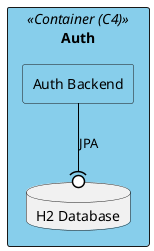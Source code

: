@startuml
rectangle "Auth" <<Container (C4)>> #skyblue {
    rectangle "Auth Backend" as auth_backend #skyblue
    database "H2 Database" as auth_db
}
auth_backend -[#black,plain]-(0 auth_db : JPA
@enduml